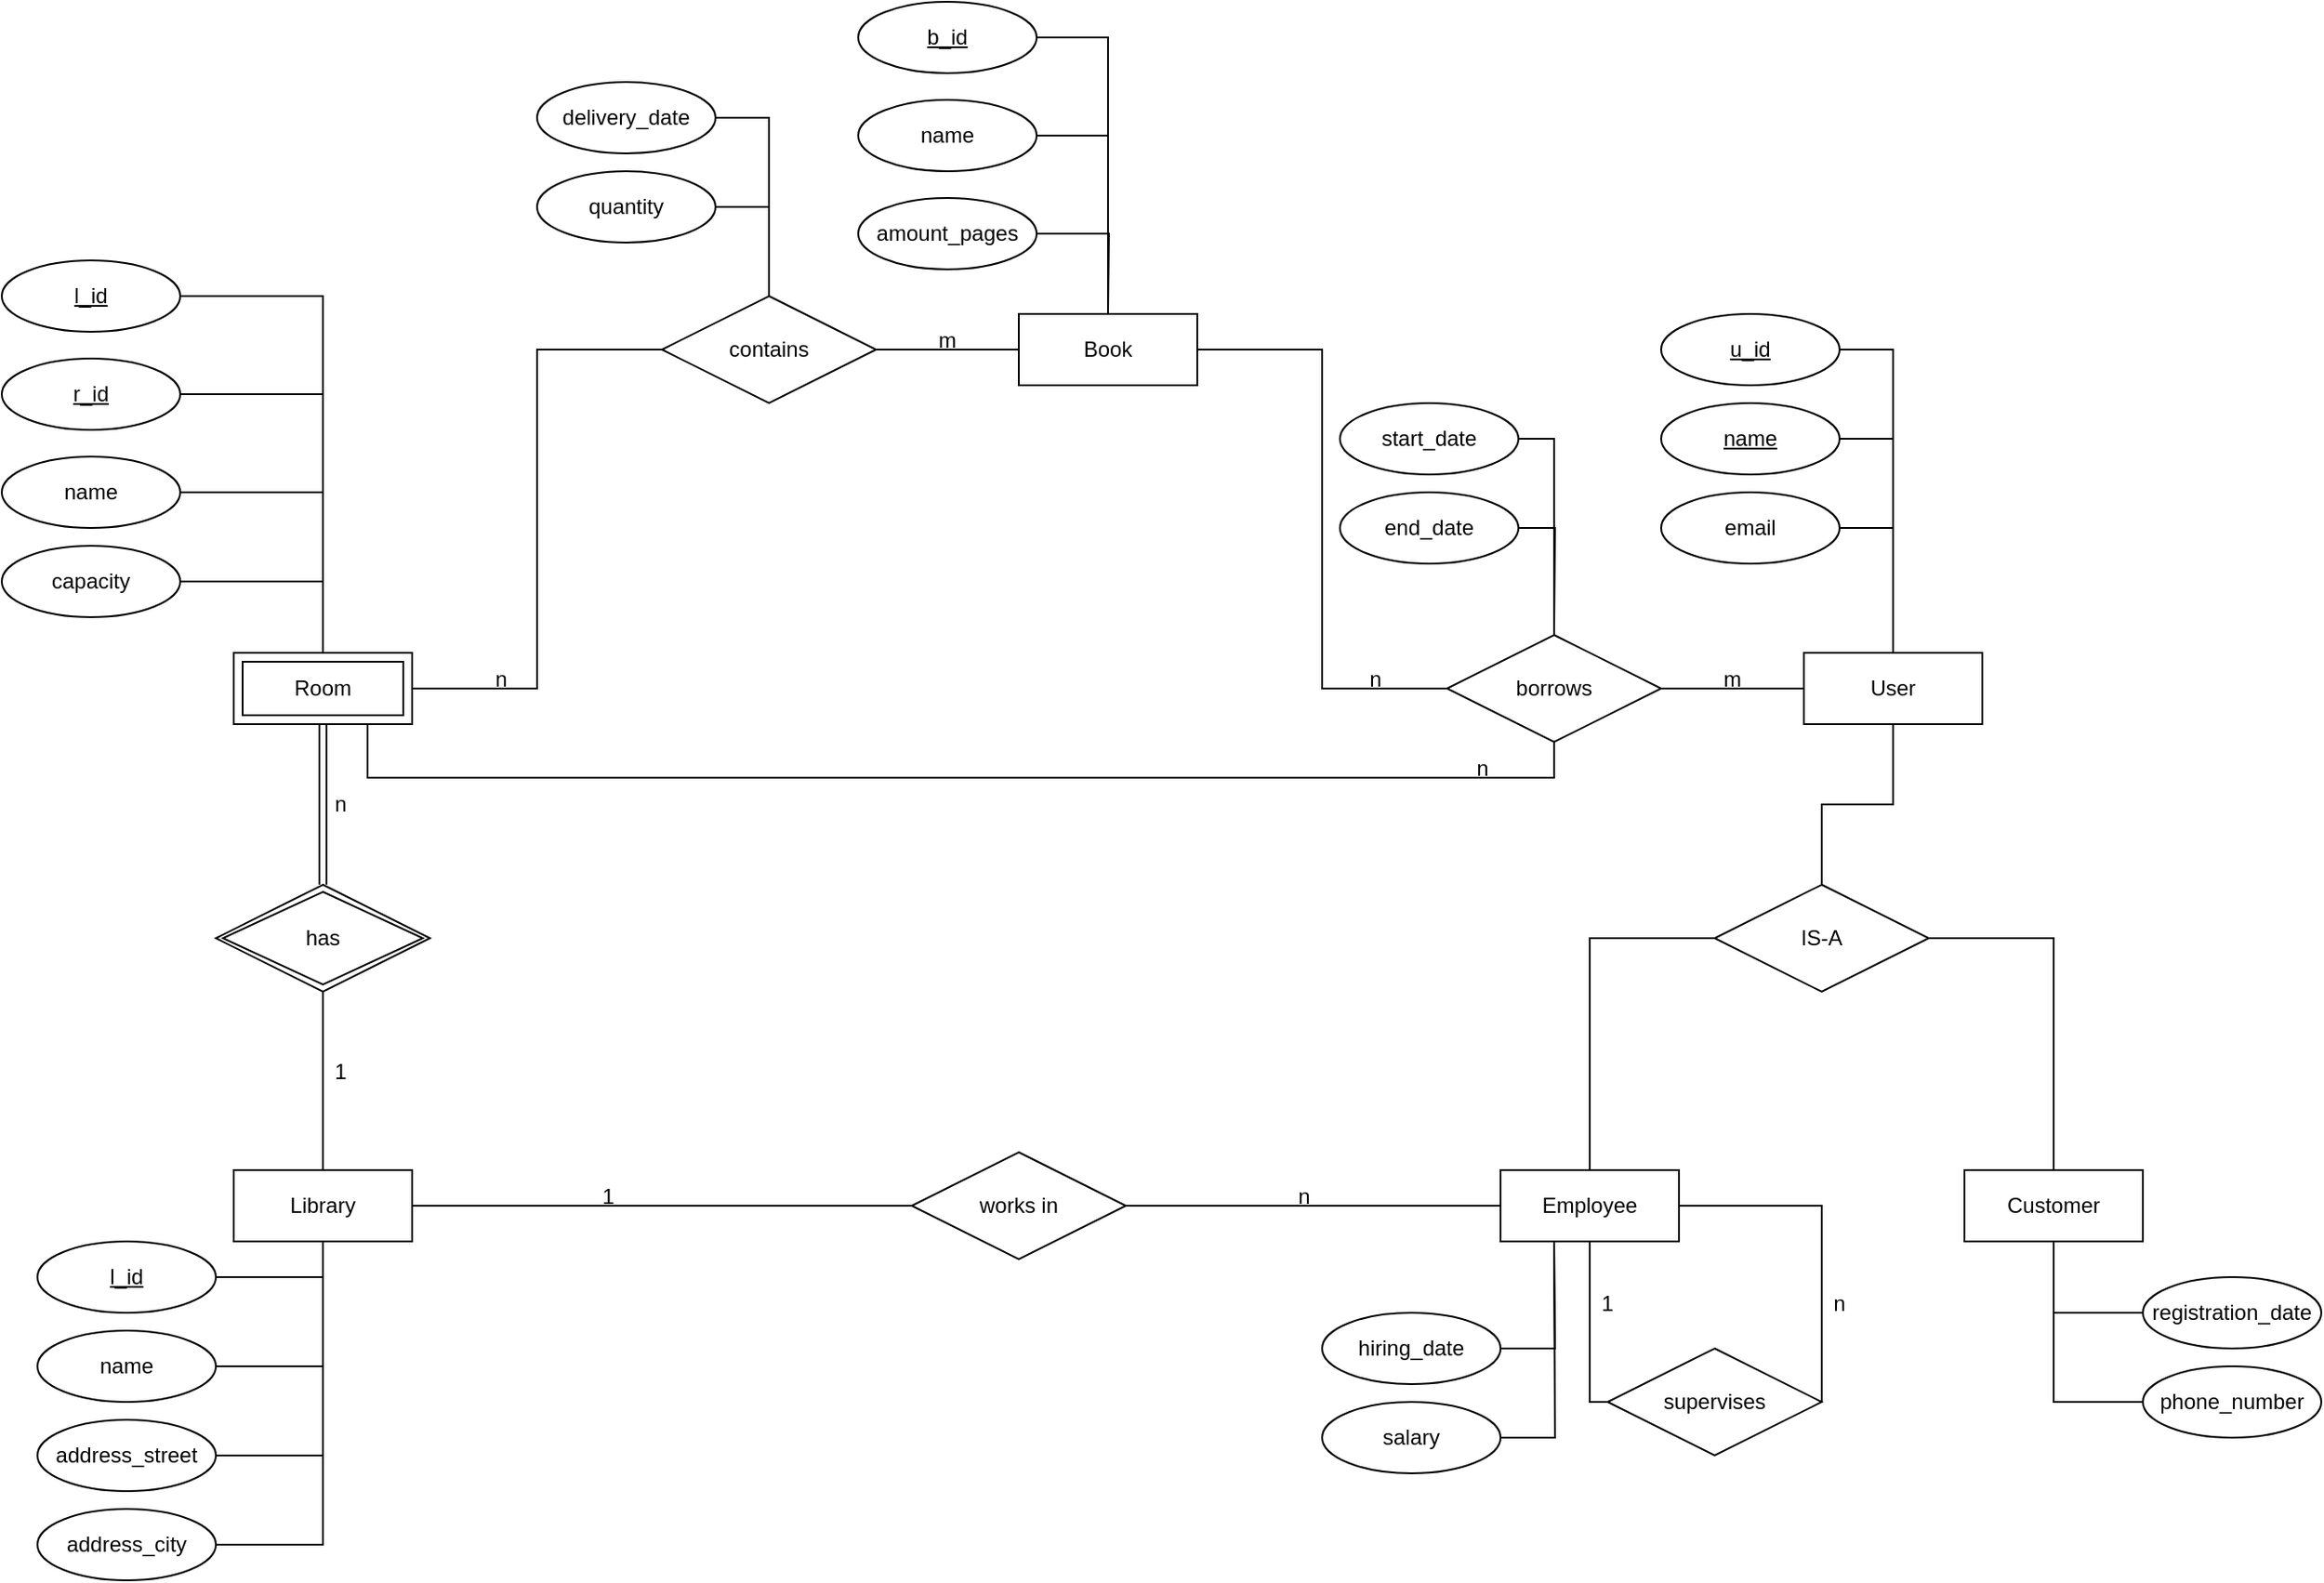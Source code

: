 <mxfile version="20.5.3"><diagram id="R2lEEEUBdFMjLlhIrx00" name="Page-1"><mxGraphModel dx="2272" dy="2024" grid="1" gridSize="10" guides="1" tooltips="1" connect="1" arrows="1" fold="1" page="1" pageScale="1" pageWidth="850" pageHeight="1100" math="0" shadow="0" extFonts="Permanent Marker^https://fonts.googleapis.com/css?family=Permanent+Marker"><root><mxCell id="0"/><mxCell id="1" parent="0"/><mxCell id="8n-DpjdkcgDYRlpDnJn--35" style="edgeStyle=orthogonalEdgeStyle;rounded=0;orthogonalLoop=1;jettySize=auto;html=1;exitX=1;exitY=0.5;exitDx=0;exitDy=0;entryX=0;entryY=0.5;entryDx=0;entryDy=0;endArrow=none;endFill=0;" parent="1" source="8n-DpjdkcgDYRlpDnJn--8" target="8n-DpjdkcgDYRlpDnJn--21" edge="1"><mxGeometry relative="1" as="geometry"/></mxCell><mxCell id="8n-DpjdkcgDYRlpDnJn--8" value="Library" style="whiteSpace=wrap;html=1;align=center;rounded=0;shadow=0;sketch=0;gradientColor=none;" parent="1" vertex="1"><mxGeometry x="-330" y="600" width="100" height="40" as="geometry"/></mxCell><mxCell id="8n-DpjdkcgDYRlpDnJn--48" style="edgeStyle=orthogonalEdgeStyle;rounded=0;orthogonalLoop=1;jettySize=auto;html=1;exitX=1;exitY=0.5;exitDx=0;exitDy=0;entryX=0;entryY=0.5;entryDx=0;entryDy=0;endArrow=none;endFill=0;" parent="1" source="8n-DpjdkcgDYRlpDnJn--9" target="8n-DpjdkcgDYRlpDnJn--46" edge="1"><mxGeometry relative="1" as="geometry"><mxPoint x="-150" y="140" as="targetPoint"/></mxGeometry></mxCell><mxCell id="8n-DpjdkcgDYRlpDnJn--9" value="Room" style="shape=ext;margin=3;double=1;whiteSpace=wrap;html=1;align=center;rounded=0;shadow=0;sketch=0;gradientColor=none;" parent="1" vertex="1"><mxGeometry x="-330" y="310" width="100" height="40" as="geometry"/></mxCell><mxCell id="8n-DpjdkcgDYRlpDnJn--41" style="edgeStyle=orthogonalEdgeStyle;rounded=0;orthogonalLoop=1;jettySize=auto;html=1;exitX=0.5;exitY=1;exitDx=0;exitDy=0;entryX=0.5;entryY=0;entryDx=0;entryDy=0;endArrow=none;endFill=0;" parent="1" source="8n-DpjdkcgDYRlpDnJn--10" target="8n-DpjdkcgDYRlpDnJn--15" edge="1"><mxGeometry relative="1" as="geometry"/></mxCell><mxCell id="8n-DpjdkcgDYRlpDnJn--10" value="User" style="whiteSpace=wrap;html=1;align=center;rounded=0;shadow=0;sketch=0;gradientColor=none;" parent="1" vertex="1"><mxGeometry x="550" y="310" width="100" height="40" as="geometry"/></mxCell><mxCell id="8n-DpjdkcgDYRlpDnJn--39" style="edgeStyle=orthogonalEdgeStyle;rounded=0;orthogonalLoop=1;jettySize=auto;html=1;exitX=0.5;exitY=0;exitDx=0;exitDy=0;entryX=0;entryY=0.5;entryDx=0;entryDy=0;endArrow=none;endFill=0;" parent="1" source="8n-DpjdkcgDYRlpDnJn--12" target="8n-DpjdkcgDYRlpDnJn--15" edge="1"><mxGeometry relative="1" as="geometry"/></mxCell><mxCell id="8n-DpjdkcgDYRlpDnJn--66" style="edgeStyle=orthogonalEdgeStyle;rounded=0;orthogonalLoop=1;jettySize=auto;html=1;exitX=0.5;exitY=1;exitDx=0;exitDy=0;entryX=0;entryY=0.5;entryDx=0;entryDy=0;endArrow=none;endFill=0;" parent="1" source="8n-DpjdkcgDYRlpDnJn--12" target="8n-DpjdkcgDYRlpDnJn--65" edge="1"><mxGeometry relative="1" as="geometry"><Array as="points"><mxPoint x="430" y="730"/></Array></mxGeometry></mxCell><mxCell id="8n-DpjdkcgDYRlpDnJn--67" style="edgeStyle=orthogonalEdgeStyle;rounded=0;orthogonalLoop=1;jettySize=auto;html=1;exitX=1;exitY=0.5;exitDx=0;exitDy=0;entryX=1;entryY=0.5;entryDx=0;entryDy=0;endArrow=none;endFill=0;" parent="1" source="8n-DpjdkcgDYRlpDnJn--12" target="8n-DpjdkcgDYRlpDnJn--65" edge="1"><mxGeometry relative="1" as="geometry"><Array as="points"><mxPoint x="560" y="620"/><mxPoint x="560" y="730"/></Array></mxGeometry></mxCell><mxCell id="8n-DpjdkcgDYRlpDnJn--12" value="Employee" style="whiteSpace=wrap;html=1;align=center;rounded=0;shadow=0;sketch=0;gradientColor=none;" parent="1" vertex="1"><mxGeometry x="380" y="600" width="100" height="40" as="geometry"/></mxCell><mxCell id="8n-DpjdkcgDYRlpDnJn--13" value="Customer" style="whiteSpace=wrap;html=1;align=center;rounded=0;shadow=0;sketch=0;gradientColor=none;" parent="1" vertex="1"><mxGeometry x="640" y="600" width="100" height="40" as="geometry"/></mxCell><mxCell id="8n-DpjdkcgDYRlpDnJn--40" style="edgeStyle=orthogonalEdgeStyle;rounded=0;orthogonalLoop=1;jettySize=auto;html=1;exitX=1;exitY=0.5;exitDx=0;exitDy=0;entryX=0.5;entryY=0;entryDx=0;entryDy=0;endArrow=none;endFill=0;" parent="1" source="8n-DpjdkcgDYRlpDnJn--15" target="8n-DpjdkcgDYRlpDnJn--13" edge="1"><mxGeometry relative="1" as="geometry"/></mxCell><mxCell id="8n-DpjdkcgDYRlpDnJn--15" value="IS-A" style="shape=rhombus;perimeter=rhombusPerimeter;whiteSpace=wrap;html=1;align=center;rounded=0;shadow=0;sketch=0;gradientColor=none;" parent="1" vertex="1"><mxGeometry x="500" y="440" width="120" height="60" as="geometry"/></mxCell><mxCell id="8n-DpjdkcgDYRlpDnJn--21" value="works in" style="shape=rhombus;perimeter=rhombusPerimeter;whiteSpace=wrap;html=1;align=center;rounded=0;shadow=0;sketch=0;gradientColor=none;" parent="1" vertex="1"><mxGeometry x="50" y="590" width="120" height="60" as="geometry"/></mxCell><mxCell id="8n-DpjdkcgDYRlpDnJn--29" value="" style="endArrow=none;html=1;rounded=0;entryX=0;entryY=0.5;entryDx=0;entryDy=0;exitX=1;exitY=0.5;exitDx=0;exitDy=0;edgeStyle=orthogonalEdgeStyle;" parent="1" source="8n-DpjdkcgDYRlpDnJn--21" target="8n-DpjdkcgDYRlpDnJn--12" edge="1"><mxGeometry relative="1" as="geometry"><mxPoint x="210" y="610" as="sourcePoint"/><mxPoint x="370" y="610" as="targetPoint"/></mxGeometry></mxCell><mxCell id="8n-DpjdkcgDYRlpDnJn--44" style="edgeStyle=orthogonalEdgeStyle;rounded=0;orthogonalLoop=1;jettySize=auto;html=1;exitX=0.5;exitY=1;exitDx=0;exitDy=0;entryX=0.5;entryY=0;entryDx=0;entryDy=0;endArrow=none;endFill=0;" parent="1" source="8n-DpjdkcgDYRlpDnJn--92" target="8n-DpjdkcgDYRlpDnJn--8" edge="1"><mxGeometry relative="1" as="geometry"><mxPoint x="-280" y="500" as="sourcePoint"/></mxGeometry></mxCell><mxCell id="8n-DpjdkcgDYRlpDnJn--50" style="edgeStyle=orthogonalEdgeStyle;rounded=0;orthogonalLoop=1;jettySize=auto;html=1;exitX=1;exitY=0.5;exitDx=0;exitDy=0;entryX=0;entryY=0.5;entryDx=0;entryDy=0;endArrow=none;endFill=0;" parent="1" source="8n-DpjdkcgDYRlpDnJn--45" target="8n-DpjdkcgDYRlpDnJn--47" edge="1"><mxGeometry relative="1" as="geometry"/></mxCell><mxCell id="8n-DpjdkcgDYRlpDnJn--45" value="Book" style="whiteSpace=wrap;html=1;align=center;rounded=0;shadow=0;labelBorderColor=none;sketch=0;gradientColor=none;" parent="1" vertex="1"><mxGeometry x="110" y="120" width="100" height="40" as="geometry"/></mxCell><mxCell id="8n-DpjdkcgDYRlpDnJn--49" style="edgeStyle=orthogonalEdgeStyle;rounded=0;orthogonalLoop=1;jettySize=auto;html=1;exitX=1;exitY=0.5;exitDx=0;exitDy=0;entryX=0;entryY=0.5;entryDx=0;entryDy=0;endArrow=none;endFill=0;" parent="1" source="8n-DpjdkcgDYRlpDnJn--46" target="8n-DpjdkcgDYRlpDnJn--45" edge="1"><mxGeometry relative="1" as="geometry"/></mxCell><mxCell id="8n-DpjdkcgDYRlpDnJn--46" value="contains" style="shape=rhombus;perimeter=rhombusPerimeter;whiteSpace=wrap;html=1;align=center;rounded=0;shadow=0;labelBorderColor=none;sketch=0;gradientColor=none;" parent="1" vertex="1"><mxGeometry x="-90" y="110" width="120" height="60" as="geometry"/></mxCell><mxCell id="8n-DpjdkcgDYRlpDnJn--51" style="edgeStyle=orthogonalEdgeStyle;rounded=0;orthogonalLoop=1;jettySize=auto;html=1;exitX=1;exitY=0.5;exitDx=0;exitDy=0;entryX=0;entryY=0.5;entryDx=0;entryDy=0;endArrow=none;endFill=0;" parent="1" source="8n-DpjdkcgDYRlpDnJn--47" target="8n-DpjdkcgDYRlpDnJn--10" edge="1"><mxGeometry relative="1" as="geometry"/></mxCell><mxCell id="gQ3zFQKaiAX-AwzjoJod-1" style="edgeStyle=orthogonalEdgeStyle;rounded=0;orthogonalLoop=1;jettySize=auto;html=1;exitX=0.5;exitY=1;exitDx=0;exitDy=0;entryX=0.75;entryY=1;entryDx=0;entryDy=0;endArrow=none;endFill=0;" edge="1" parent="1" source="8n-DpjdkcgDYRlpDnJn--47" target="8n-DpjdkcgDYRlpDnJn--9"><mxGeometry relative="1" as="geometry"/></mxCell><mxCell id="8n-DpjdkcgDYRlpDnJn--47" value="borrows" style="shape=rhombus;perimeter=rhombusPerimeter;whiteSpace=wrap;html=1;align=center;rounded=0;shadow=0;labelBorderColor=none;sketch=0;gradientColor=none;" parent="1" vertex="1"><mxGeometry x="350" y="300" width="120" height="60" as="geometry"/></mxCell><mxCell id="8n-DpjdkcgDYRlpDnJn--52" value="n" style="text;html=1;strokeColor=none;fillColor=none;align=center;verticalAlign=middle;whiteSpace=wrap;rounded=0;shadow=0;labelBorderColor=none;sketch=0;" parent="1" vertex="1"><mxGeometry x="240" y="600" width="60" height="30" as="geometry"/></mxCell><mxCell id="8n-DpjdkcgDYRlpDnJn--53" value="1" style="text;html=1;strokeColor=none;fillColor=none;align=center;verticalAlign=middle;whiteSpace=wrap;rounded=0;shadow=0;labelBorderColor=none;sketch=0;" parent="1" vertex="1"><mxGeometry x="-150" y="600" width="60" height="30" as="geometry"/></mxCell><mxCell id="8n-DpjdkcgDYRlpDnJn--58" value="1" style="text;html=1;strokeColor=none;fillColor=none;align=center;verticalAlign=middle;whiteSpace=wrap;rounded=0;shadow=0;labelBorderColor=none;sketch=0;" parent="1" vertex="1"><mxGeometry x="-300" y="530" width="60" height="30" as="geometry"/></mxCell><mxCell id="8n-DpjdkcgDYRlpDnJn--60" value="n" style="text;html=1;strokeColor=none;fillColor=none;align=center;verticalAlign=middle;whiteSpace=wrap;rounded=0;shadow=0;labelBorderColor=none;sketch=0;" parent="1" vertex="1"><mxGeometry x="-210" y="310" width="60" height="30" as="geometry"/></mxCell><mxCell id="8n-DpjdkcgDYRlpDnJn--61" value="m" style="text;html=1;strokeColor=none;fillColor=none;align=center;verticalAlign=middle;whiteSpace=wrap;rounded=0;shadow=0;labelBorderColor=none;sketch=0;" parent="1" vertex="1"><mxGeometry x="40" y="120" width="60" height="30" as="geometry"/></mxCell><mxCell id="8n-DpjdkcgDYRlpDnJn--62" value="n" style="text;html=1;strokeColor=none;fillColor=none;align=center;verticalAlign=middle;whiteSpace=wrap;rounded=0;shadow=0;labelBorderColor=none;sketch=0;" parent="1" vertex="1"><mxGeometry x="280" y="310" width="60" height="30" as="geometry"/></mxCell><mxCell id="8n-DpjdkcgDYRlpDnJn--63" value="m" style="text;html=1;strokeColor=none;fillColor=none;align=center;verticalAlign=middle;whiteSpace=wrap;rounded=0;shadow=0;labelBorderColor=none;sketch=0;" parent="1" vertex="1"><mxGeometry x="480" y="310" width="60" height="30" as="geometry"/></mxCell><mxCell id="8n-DpjdkcgDYRlpDnJn--65" value="supervises" style="shape=rhombus;perimeter=rhombusPerimeter;whiteSpace=wrap;html=1;align=center;rounded=0;shadow=0;labelBorderColor=none;sketch=0;gradientColor=none;" parent="1" vertex="1"><mxGeometry x="440" y="700" width="120" height="60" as="geometry"/></mxCell><mxCell id="8n-DpjdkcgDYRlpDnJn--68" value="1" style="text;html=1;strokeColor=none;fillColor=none;align=center;verticalAlign=middle;whiteSpace=wrap;rounded=0;shadow=0;labelBorderColor=none;sketch=0;" parent="1" vertex="1"><mxGeometry x="410" y="660" width="60" height="30" as="geometry"/></mxCell><mxCell id="8n-DpjdkcgDYRlpDnJn--69" value="n" style="text;html=1;strokeColor=none;fillColor=none;align=center;verticalAlign=middle;whiteSpace=wrap;rounded=0;shadow=0;labelBorderColor=none;sketch=0;" parent="1" vertex="1"><mxGeometry x="540" y="660" width="60" height="30" as="geometry"/></mxCell><mxCell id="8n-DpjdkcgDYRlpDnJn--78" style="edgeStyle=orthogonalEdgeStyle;rounded=0;orthogonalLoop=1;jettySize=auto;html=1;exitX=1;exitY=0.5;exitDx=0;exitDy=0;entryX=0.5;entryY=0;entryDx=0;entryDy=0;endArrow=none;endFill=0;" parent="1" source="8n-DpjdkcgDYRlpDnJn--75" target="8n-DpjdkcgDYRlpDnJn--45" edge="1"><mxGeometry relative="1" as="geometry"/></mxCell><mxCell id="8n-DpjdkcgDYRlpDnJn--75" value="name" style="ellipse;whiteSpace=wrap;html=1;align=center;rounded=0;shadow=0;labelBorderColor=none;sketch=0;gradientColor=none;" parent="1" vertex="1"><mxGeometry x="20" width="100" height="40" as="geometry"/></mxCell><mxCell id="8n-DpjdkcgDYRlpDnJn--77" style="edgeStyle=orthogonalEdgeStyle;rounded=0;orthogonalLoop=1;jettySize=auto;html=1;exitX=1;exitY=0.5;exitDx=0;exitDy=0;entryX=0.5;entryY=0;entryDx=0;entryDy=0;endArrow=none;endFill=0;" parent="1" source="8n-DpjdkcgDYRlpDnJn--76" target="8n-DpjdkcgDYRlpDnJn--45" edge="1"><mxGeometry relative="1" as="geometry"/></mxCell><mxCell id="8n-DpjdkcgDYRlpDnJn--76" value="b_id" style="ellipse;whiteSpace=wrap;html=1;align=center;fontStyle=4;rounded=0;shadow=0;labelBorderColor=none;sketch=0;gradientColor=none;" parent="1" vertex="1"><mxGeometry x="20" y="-55" width="100" height="40" as="geometry"/></mxCell><mxCell id="8n-DpjdkcgDYRlpDnJn--80" style="edgeStyle=orthogonalEdgeStyle;rounded=0;orthogonalLoop=1;jettySize=auto;html=1;exitX=1;exitY=0.5;exitDx=0;exitDy=0;endArrow=none;endFill=0;" parent="1" source="8n-DpjdkcgDYRlpDnJn--79" edge="1"><mxGeometry relative="1" as="geometry"><mxPoint x="160.0" y="120.0" as="targetPoint"/></mxGeometry></mxCell><mxCell id="8n-DpjdkcgDYRlpDnJn--79" value="amount_pages" style="ellipse;whiteSpace=wrap;html=1;align=center;rounded=0;shadow=0;labelBorderColor=none;sketch=0;gradientColor=none;" parent="1" vertex="1"><mxGeometry x="20" y="55" width="100" height="40" as="geometry"/></mxCell><mxCell id="8n-DpjdkcgDYRlpDnJn--82" style="edgeStyle=orthogonalEdgeStyle;rounded=0;orthogonalLoop=1;jettySize=auto;html=1;exitX=1;exitY=0.5;exitDx=0;exitDy=0;entryX=0.5;entryY=1;entryDx=0;entryDy=0;endArrow=none;endFill=0;" parent="1" source="8n-DpjdkcgDYRlpDnJn--81" target="8n-DpjdkcgDYRlpDnJn--8" edge="1"><mxGeometry relative="1" as="geometry"/></mxCell><mxCell id="8n-DpjdkcgDYRlpDnJn--81" value="l_id" style="ellipse;whiteSpace=wrap;html=1;align=center;fontStyle=4;rounded=0;shadow=0;labelBorderColor=none;sketch=0;gradientColor=none;" parent="1" vertex="1"><mxGeometry x="-440" y="640" width="100" height="40" as="geometry"/></mxCell><mxCell id="8n-DpjdkcgDYRlpDnJn--85" style="edgeStyle=orthogonalEdgeStyle;rounded=0;orthogonalLoop=1;jettySize=auto;html=1;exitX=1;exitY=0.5;exitDx=0;exitDy=0;entryX=0.5;entryY=1;entryDx=0;entryDy=0;endArrow=none;endFill=0;" parent="1" source="8n-DpjdkcgDYRlpDnJn--84" target="8n-DpjdkcgDYRlpDnJn--8" edge="1"><mxGeometry relative="1" as="geometry"/></mxCell><mxCell id="8n-DpjdkcgDYRlpDnJn--84" value="address_street" style="ellipse;whiteSpace=wrap;html=1;align=center;rounded=0;shadow=0;labelBorderColor=none;sketch=0;gradientColor=none;" parent="1" vertex="1"><mxGeometry x="-440" y="740" width="100" height="40" as="geometry"/></mxCell><mxCell id="8n-DpjdkcgDYRlpDnJn--87" style="edgeStyle=orthogonalEdgeStyle;rounded=0;orthogonalLoop=1;jettySize=auto;html=1;exitX=1;exitY=0.5;exitDx=0;exitDy=0;entryX=0.5;entryY=1;entryDx=0;entryDy=0;endArrow=none;endFill=0;" parent="1" source="8n-DpjdkcgDYRlpDnJn--86" target="8n-DpjdkcgDYRlpDnJn--8" edge="1"><mxGeometry relative="1" as="geometry"/></mxCell><mxCell id="8n-DpjdkcgDYRlpDnJn--86" value="address_city" style="ellipse;whiteSpace=wrap;html=1;align=center;rounded=0;shadow=0;labelBorderColor=none;sketch=0;gradientColor=none;" parent="1" vertex="1"><mxGeometry x="-440" y="790" width="100" height="40" as="geometry"/></mxCell><mxCell id="8n-DpjdkcgDYRlpDnJn--101" style="edgeStyle=orthogonalEdgeStyle;rounded=0;orthogonalLoop=1;jettySize=auto;html=1;exitX=1;exitY=0.5;exitDx=0;exitDy=0;entryX=0.5;entryY=0;entryDx=0;entryDy=0;endArrow=none;endFill=0;" parent="1" source="8n-DpjdkcgDYRlpDnJn--88" target="8n-DpjdkcgDYRlpDnJn--47" edge="1"><mxGeometry relative="1" as="geometry"/></mxCell><mxCell id="8n-DpjdkcgDYRlpDnJn--88" value="start_date" style="ellipse;whiteSpace=wrap;html=1;align=center;rounded=0;shadow=0;labelBorderColor=none;sketch=0;gradientColor=none;" parent="1" vertex="1"><mxGeometry x="290" y="170" width="100" height="40" as="geometry"/></mxCell><mxCell id="8n-DpjdkcgDYRlpDnJn--89" value="" style="shape=link;html=1;rounded=0;endArrow=none;endFill=0;exitX=0.5;exitY=1;exitDx=0;exitDy=0;entryX=0.5;entryY=0;entryDx=0;entryDy=0;" parent="1" source="8n-DpjdkcgDYRlpDnJn--9" target="8n-DpjdkcgDYRlpDnJn--92" edge="1"><mxGeometry relative="1" as="geometry"><mxPoint x="-460" y="410" as="sourcePoint"/><mxPoint x="-280" y="440" as="targetPoint"/></mxGeometry></mxCell><mxCell id="8n-DpjdkcgDYRlpDnJn--91" value="n" style="text;html=1;strokeColor=none;fillColor=none;align=center;verticalAlign=middle;whiteSpace=wrap;rounded=0;shadow=0;labelBorderColor=none;sketch=0;" parent="1" vertex="1"><mxGeometry x="-300" y="380" width="60" height="30" as="geometry"/></mxCell><mxCell id="8n-DpjdkcgDYRlpDnJn--92" value="has" style="shape=rhombus;double=1;perimeter=rhombusPerimeter;whiteSpace=wrap;html=1;align=center;rounded=0;shadow=0;labelBorderColor=none;sketch=0;gradientColor=none;" parent="1" vertex="1"><mxGeometry x="-340" y="440" width="120" height="60" as="geometry"/></mxCell><mxCell id="8n-DpjdkcgDYRlpDnJn--95" style="edgeStyle=orthogonalEdgeStyle;rounded=0;orthogonalLoop=1;jettySize=auto;html=1;exitX=1;exitY=0.5;exitDx=0;exitDy=0;entryX=0.5;entryY=0;entryDx=0;entryDy=0;endArrow=none;endFill=0;" parent="1" source="8n-DpjdkcgDYRlpDnJn--93" target="8n-DpjdkcgDYRlpDnJn--9" edge="1"><mxGeometry relative="1" as="geometry"/></mxCell><mxCell id="8n-DpjdkcgDYRlpDnJn--93" value="l_id" style="ellipse;whiteSpace=wrap;html=1;align=center;fontStyle=4;rounded=0;shadow=0;labelBorderColor=none;sketch=0;gradientColor=none;" parent="1" vertex="1"><mxGeometry x="-460" y="90" width="100" height="40" as="geometry"/></mxCell><mxCell id="8n-DpjdkcgDYRlpDnJn--96" style="edgeStyle=orthogonalEdgeStyle;rounded=0;orthogonalLoop=1;jettySize=auto;html=1;exitX=1;exitY=0.5;exitDx=0;exitDy=0;entryX=0.5;entryY=0;entryDx=0;entryDy=0;endArrow=none;endFill=0;" parent="1" source="8n-DpjdkcgDYRlpDnJn--94" target="8n-DpjdkcgDYRlpDnJn--9" edge="1"><mxGeometry relative="1" as="geometry"/></mxCell><mxCell id="8n-DpjdkcgDYRlpDnJn--94" value="r_id" style="ellipse;whiteSpace=wrap;html=1;align=center;fontStyle=4;rounded=0;shadow=0;labelBorderColor=none;sketch=0;gradientColor=none;" parent="1" vertex="1"><mxGeometry x="-460" y="145" width="100" height="40" as="geometry"/></mxCell><mxCell id="8n-DpjdkcgDYRlpDnJn--108" style="edgeStyle=orthogonalEdgeStyle;rounded=0;orthogonalLoop=1;jettySize=auto;html=1;exitX=1;exitY=0.5;exitDx=0;exitDy=0;entryX=0.5;entryY=0;entryDx=0;entryDy=0;endArrow=none;endFill=0;" parent="1" source="8n-DpjdkcgDYRlpDnJn--99" target="8n-DpjdkcgDYRlpDnJn--9" edge="1"><mxGeometry relative="1" as="geometry"/></mxCell><mxCell id="8n-DpjdkcgDYRlpDnJn--99" value="capacity" style="ellipse;whiteSpace=wrap;html=1;align=center;rounded=0;shadow=0;labelBorderColor=none;sketch=0;gradientColor=none;" parent="1" vertex="1"><mxGeometry x="-460" y="250" width="100" height="40" as="geometry"/></mxCell><mxCell id="8n-DpjdkcgDYRlpDnJn--102" style="edgeStyle=orthogonalEdgeStyle;rounded=0;orthogonalLoop=1;jettySize=auto;html=1;exitX=1;exitY=0.5;exitDx=0;exitDy=0;endArrow=none;endFill=0;" parent="1" source="8n-DpjdkcgDYRlpDnJn--100" edge="1"><mxGeometry relative="1" as="geometry"><mxPoint x="410" y="300.0" as="targetPoint"/></mxGeometry></mxCell><mxCell id="8n-DpjdkcgDYRlpDnJn--100" value="end_date" style="ellipse;whiteSpace=wrap;html=1;align=center;rounded=0;shadow=0;labelBorderColor=none;sketch=0;gradientColor=none;" parent="1" vertex="1"><mxGeometry x="290" y="220" width="100" height="40" as="geometry"/></mxCell><mxCell id="8n-DpjdkcgDYRlpDnJn--104" style="edgeStyle=orthogonalEdgeStyle;rounded=0;orthogonalLoop=1;jettySize=auto;html=1;exitX=1;exitY=0.5;exitDx=0;exitDy=0;entryX=0.5;entryY=0;entryDx=0;entryDy=0;endArrow=none;endFill=0;" parent="1" source="8n-DpjdkcgDYRlpDnJn--103" target="8n-DpjdkcgDYRlpDnJn--10" edge="1"><mxGeometry relative="1" as="geometry"/></mxCell><mxCell id="8n-DpjdkcgDYRlpDnJn--103" value="u_id" style="ellipse;whiteSpace=wrap;html=1;align=center;fontStyle=4;rounded=0;shadow=0;labelBorderColor=none;sketch=0;gradientColor=none;" parent="1" vertex="1"><mxGeometry x="470" y="120" width="100" height="40" as="geometry"/></mxCell><mxCell id="8n-DpjdkcgDYRlpDnJn--109" style="edgeStyle=orthogonalEdgeStyle;rounded=0;orthogonalLoop=1;jettySize=auto;html=1;exitX=1;exitY=0.5;exitDx=0;exitDy=0;entryX=0.5;entryY=0;entryDx=0;entryDy=0;endArrow=none;endFill=0;" parent="1" source="8n-DpjdkcgDYRlpDnJn--105" target="8n-DpjdkcgDYRlpDnJn--10" edge="1"><mxGeometry relative="1" as="geometry"/></mxCell><mxCell id="8n-DpjdkcgDYRlpDnJn--105" value="name" style="ellipse;whiteSpace=wrap;html=1;align=center;fontStyle=4;rounded=0;shadow=0;labelBorderColor=none;sketch=0;gradientColor=none;" parent="1" vertex="1"><mxGeometry x="470" y="170" width="100" height="40" as="geometry"/></mxCell><mxCell id="8n-DpjdkcgDYRlpDnJn--110" style="edgeStyle=orthogonalEdgeStyle;rounded=0;orthogonalLoop=1;jettySize=auto;html=1;exitX=1;exitY=0.5;exitDx=0;exitDy=0;entryX=0.5;entryY=0;entryDx=0;entryDy=0;endArrow=none;endFill=0;" parent="1" source="8n-DpjdkcgDYRlpDnJn--107" target="8n-DpjdkcgDYRlpDnJn--10" edge="1"><mxGeometry relative="1" as="geometry"/></mxCell><mxCell id="8n-DpjdkcgDYRlpDnJn--107" value="email" style="ellipse;whiteSpace=wrap;html=1;align=center;rounded=0;shadow=0;labelBorderColor=none;sketch=0;gradientColor=none;" parent="1" vertex="1"><mxGeometry x="470" y="220" width="100" height="40" as="geometry"/></mxCell><mxCell id="8n-DpjdkcgDYRlpDnJn--113" style="edgeStyle=orthogonalEdgeStyle;rounded=0;orthogonalLoop=1;jettySize=auto;html=1;exitX=1;exitY=0.5;exitDx=0;exitDy=0;endArrow=none;endFill=0;" parent="1" source="8n-DpjdkcgDYRlpDnJn--112" edge="1"><mxGeometry relative="1" as="geometry"><mxPoint x="410" y="640" as="targetPoint"/></mxGeometry></mxCell><mxCell id="8n-DpjdkcgDYRlpDnJn--112" value="salary" style="ellipse;whiteSpace=wrap;html=1;align=center;rounded=0;shadow=0;labelBorderColor=none;sketch=0;gradientColor=none;" parent="1" vertex="1"><mxGeometry x="280" y="730" width="100" height="40" as="geometry"/></mxCell><mxCell id="8n-DpjdkcgDYRlpDnJn--116" style="edgeStyle=orthogonalEdgeStyle;rounded=0;orthogonalLoop=1;jettySize=auto;html=1;exitX=1;exitY=0.5;exitDx=0;exitDy=0;endArrow=none;endFill=0;" parent="1" source="8n-DpjdkcgDYRlpDnJn--114" edge="1"><mxGeometry relative="1" as="geometry"><mxPoint x="410.0" y="640.0" as="targetPoint"/></mxGeometry></mxCell><mxCell id="8n-DpjdkcgDYRlpDnJn--114" value="hiring_date" style="ellipse;whiteSpace=wrap;html=1;align=center;rounded=0;shadow=0;labelBorderColor=none;sketch=0;gradientColor=none;" parent="1" vertex="1"><mxGeometry x="280" y="680" width="100" height="40" as="geometry"/></mxCell><mxCell id="8n-DpjdkcgDYRlpDnJn--118" style="edgeStyle=orthogonalEdgeStyle;rounded=0;orthogonalLoop=1;jettySize=auto;html=1;exitX=0;exitY=0.5;exitDx=0;exitDy=0;entryX=0.5;entryY=1;entryDx=0;entryDy=0;endArrow=none;endFill=0;" parent="1" source="8n-DpjdkcgDYRlpDnJn--117" target="8n-DpjdkcgDYRlpDnJn--13" edge="1"><mxGeometry relative="1" as="geometry"/></mxCell><mxCell id="8n-DpjdkcgDYRlpDnJn--117" value="registration_date" style="ellipse;whiteSpace=wrap;html=1;align=center;rounded=0;shadow=0;labelBorderColor=none;sketch=0;gradientColor=none;" parent="1" vertex="1"><mxGeometry x="740" y="660" width="100" height="40" as="geometry"/></mxCell><mxCell id="8n-DpjdkcgDYRlpDnJn--120" style="edgeStyle=orthogonalEdgeStyle;rounded=0;orthogonalLoop=1;jettySize=auto;html=1;exitX=0;exitY=0.5;exitDx=0;exitDy=0;entryX=0.5;entryY=1;entryDx=0;entryDy=0;endArrow=none;endFill=0;" parent="1" source="8n-DpjdkcgDYRlpDnJn--119" target="8n-DpjdkcgDYRlpDnJn--13" edge="1"><mxGeometry relative="1" as="geometry"/></mxCell><mxCell id="8n-DpjdkcgDYRlpDnJn--119" value="phone_number" style="ellipse;whiteSpace=wrap;html=1;align=center;rounded=0;shadow=0;labelBorderColor=none;sketch=0;gradientColor=none;" parent="1" vertex="1"><mxGeometry x="740" y="710" width="100" height="40" as="geometry"/></mxCell><mxCell id="0hC4mkLGlMY_h00YE3ad-1" value="delivery_date" style="ellipse;whiteSpace=wrap;html=1;align=center;rounded=0;shadow=0;labelBorderColor=none;sketch=0;gradientColor=none;" parent="1" vertex="1"><mxGeometry x="-160" y="-10" width="100" height="40" as="geometry"/></mxCell><mxCell id="0hC4mkLGlMY_h00YE3ad-2" value="quantity" style="ellipse;whiteSpace=wrap;html=1;align=center;rounded=0;shadow=0;labelBorderColor=none;sketch=0;gradientColor=none;" parent="1" vertex="1"><mxGeometry x="-160" y="40" width="100" height="40" as="geometry"/></mxCell><mxCell id="0hC4mkLGlMY_h00YE3ad-5" style="edgeStyle=orthogonalEdgeStyle;rounded=0;orthogonalLoop=1;jettySize=auto;html=1;exitX=1;exitY=0.5;exitDx=0;exitDy=0;entryX=0.5;entryY=0;entryDx=0;entryDy=0;endArrow=none;endFill=0;" parent="1" source="0hC4mkLGlMY_h00YE3ad-1" target="8n-DpjdkcgDYRlpDnJn--46" edge="1"><mxGeometry relative="1" as="geometry"><mxPoint x="-60" y="-17.5" as="sourcePoint"/><mxPoint x="-20" y="137.5" as="targetPoint"/></mxGeometry></mxCell><mxCell id="0hC4mkLGlMY_h00YE3ad-6" style="edgeStyle=orthogonalEdgeStyle;rounded=0;orthogonalLoop=1;jettySize=auto;html=1;exitX=1;exitY=0.5;exitDx=0;exitDy=0;entryX=0.5;entryY=0;entryDx=0;entryDy=0;endArrow=none;endFill=0;" parent="1" source="0hC4mkLGlMY_h00YE3ad-2" target="8n-DpjdkcgDYRlpDnJn--46" edge="1"><mxGeometry relative="1" as="geometry"><mxPoint x="-50" y="-30" as="sourcePoint"/><mxPoint x="-10" y="125" as="targetPoint"/></mxGeometry></mxCell><mxCell id="8kbN2nqmBzHW9G9AzrQ9-2" style="rounded=0;orthogonalLoop=1;jettySize=auto;html=1;exitX=1;exitY=0.5;exitDx=0;exitDy=0;entryX=0.5;entryY=1;entryDx=0;entryDy=0;edgeStyle=orthogonalEdgeStyle;endArrow=none;endFill=0;" parent="1" source="8kbN2nqmBzHW9G9AzrQ9-1" target="8n-DpjdkcgDYRlpDnJn--8" edge="1"><mxGeometry relative="1" as="geometry"/></mxCell><mxCell id="8kbN2nqmBzHW9G9AzrQ9-1" value="name" style="ellipse;whiteSpace=wrap;html=1;align=center;rounded=0;shadow=0;labelBorderColor=none;sketch=0;gradientColor=none;" parent="1" vertex="1"><mxGeometry x="-440" y="690" width="100" height="40" as="geometry"/></mxCell><mxCell id="8kbN2nqmBzHW9G9AzrQ9-4" style="edgeStyle=orthogonalEdgeStyle;rounded=0;orthogonalLoop=1;jettySize=auto;html=1;exitX=1;exitY=0.5;exitDx=0;exitDy=0;entryX=0.5;entryY=0;entryDx=0;entryDy=0;endArrow=none;endFill=0;" parent="1" source="8kbN2nqmBzHW9G9AzrQ9-3" target="8n-DpjdkcgDYRlpDnJn--9" edge="1"><mxGeometry relative="1" as="geometry"/></mxCell><mxCell id="8kbN2nqmBzHW9G9AzrQ9-3" value="name" style="ellipse;whiteSpace=wrap;html=1;align=center;rounded=0;shadow=0;labelBorderColor=none;sketch=0;gradientColor=none;" parent="1" vertex="1"><mxGeometry x="-460" y="200" width="100" height="40" as="geometry"/></mxCell><mxCell id="gQ3zFQKaiAX-AwzjoJod-3" value="n" style="text;html=1;strokeColor=none;fillColor=none;align=center;verticalAlign=middle;whiteSpace=wrap;rounded=0;shadow=0;labelBorderColor=none;sketch=0;" vertex="1" parent="1"><mxGeometry x="340" y="360" width="60" height="30" as="geometry"/></mxCell></root></mxGraphModel></diagram></mxfile>
